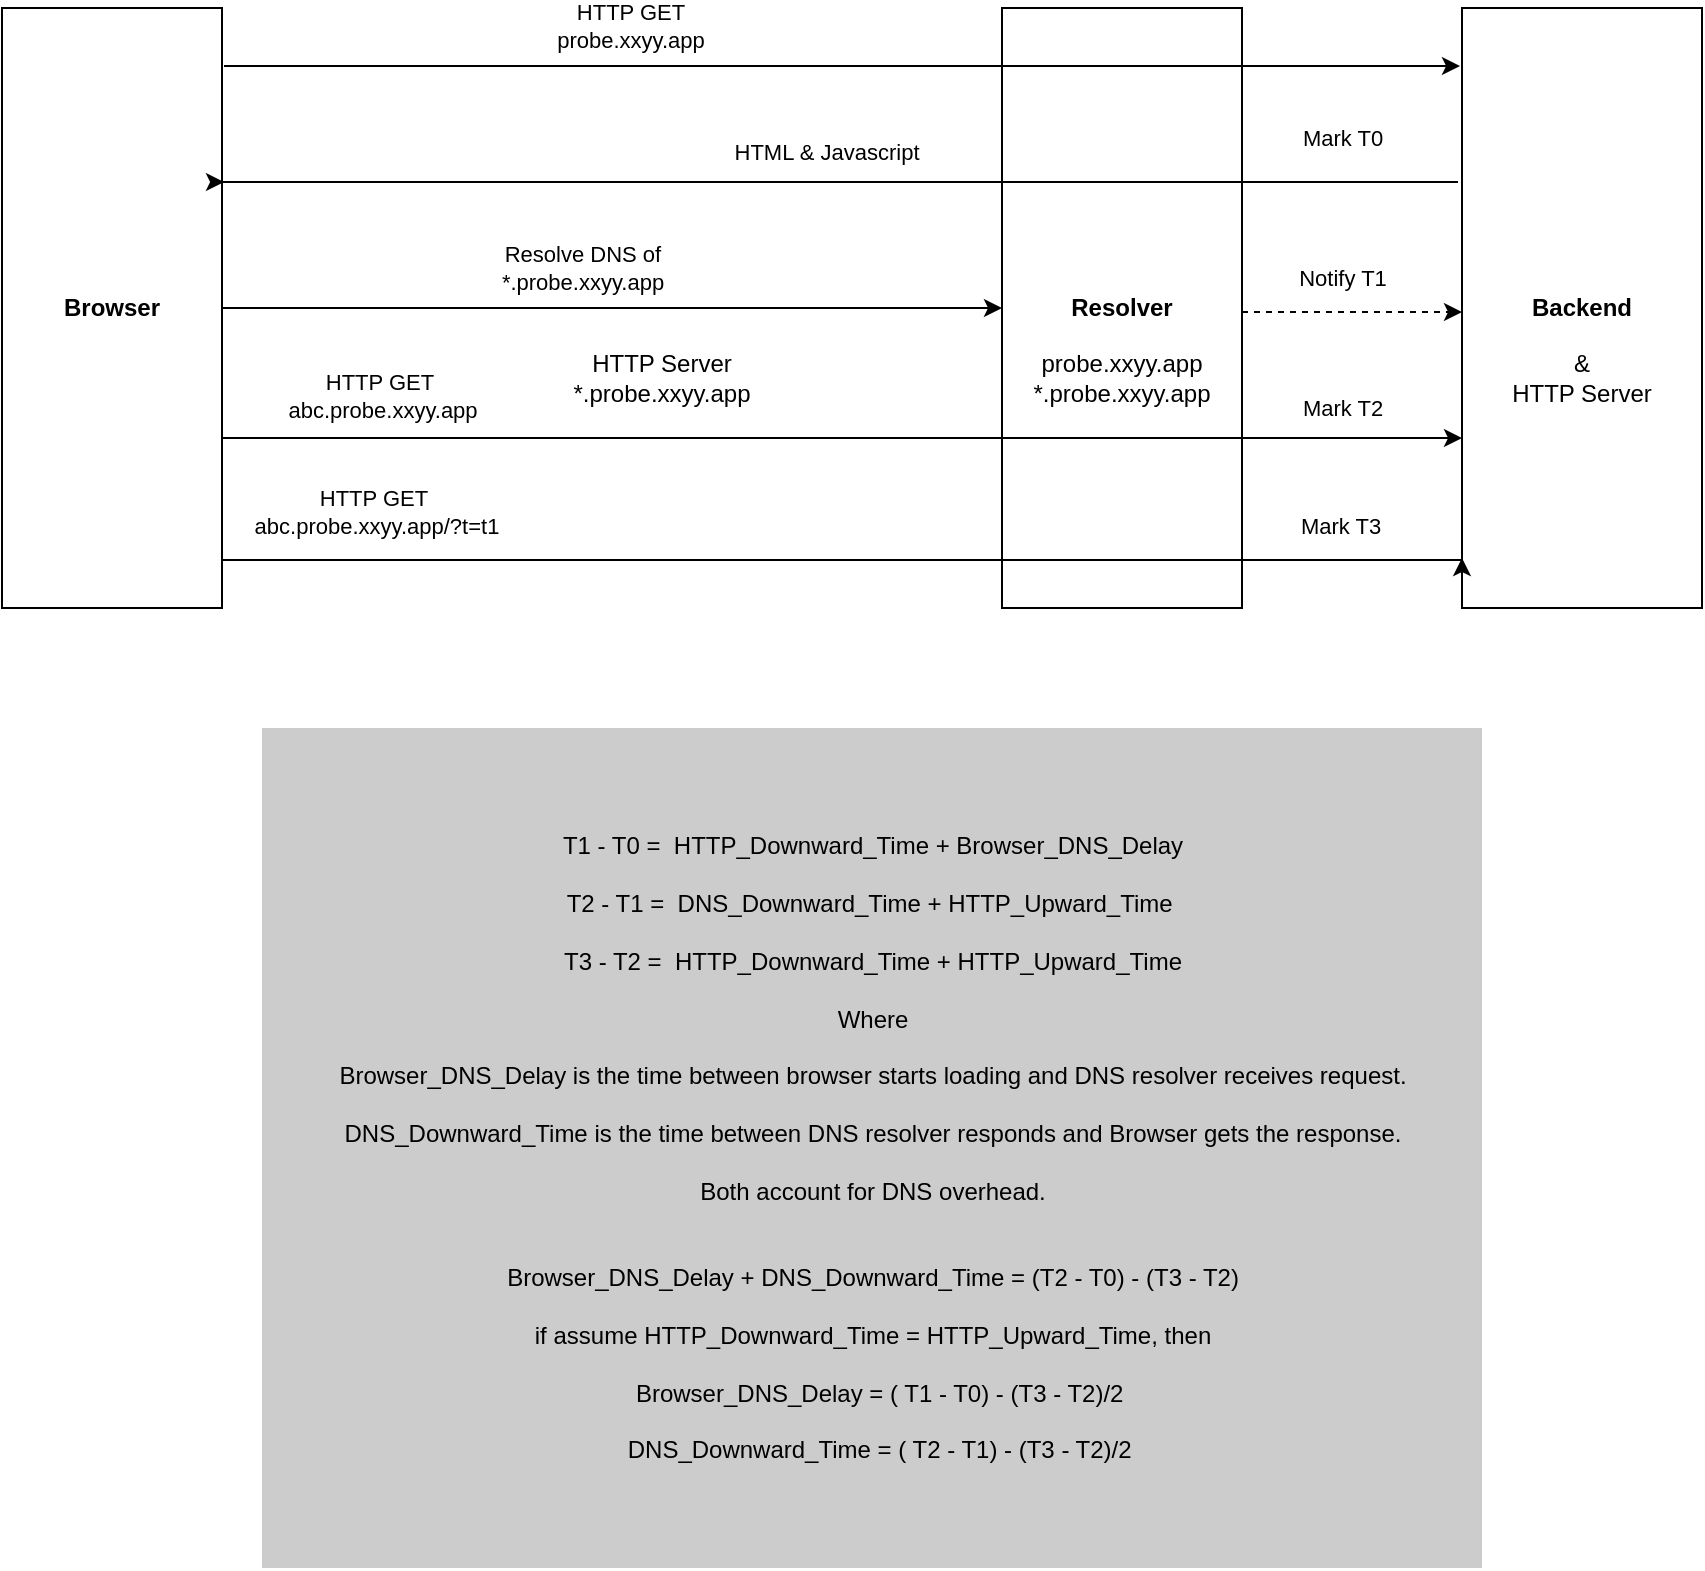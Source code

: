 <mxfile version="24.7.7">
  <diagram name="第 1 页" id="DJJXC9AKWuyp5_yreATE">
    <mxGraphModel dx="1194" dy="697" grid="1" gridSize="10" guides="1" tooltips="1" connect="1" arrows="1" fold="1" page="1" pageScale="1" pageWidth="827" pageHeight="1169" math="0" shadow="0">
      <root>
        <mxCell id="0" />
        <mxCell id="1" parent="0" />
        <mxCell id="idgThhZkejP6E5jO7zT1-2" value="&lt;h4&gt;Browser&lt;/h4&gt;" style="rounded=0;whiteSpace=wrap;html=1;" parent="1" vertex="1">
          <mxGeometry x="50" y="320" width="110" height="300" as="geometry" />
        </mxCell>
        <mxCell id="idgThhZkejP6E5jO7zT1-19" style="edgeStyle=orthogonalEdgeStyle;rounded=0;orthogonalLoop=1;jettySize=auto;html=1;entryX=0;entryY=0.75;entryDx=0;entryDy=0;dashed=1;" parent="1" edge="1">
          <mxGeometry relative="1" as="geometry">
            <mxPoint x="670" y="472" as="sourcePoint" />
            <mxPoint x="780" y="472" as="targetPoint" />
            <Array as="points">
              <mxPoint x="690" y="472" />
              <mxPoint x="690" y="472" />
            </Array>
          </mxGeometry>
        </mxCell>
        <mxCell id="idgThhZkejP6E5jO7zT1-20" value="Notify T1" style="edgeLabel;html=1;align=center;verticalAlign=middle;resizable=0;points=[];" parent="idgThhZkejP6E5jO7zT1-19" vertex="1" connectable="0">
          <mxGeometry x="-0.091" y="1" relative="1" as="geometry">
            <mxPoint y="-16" as="offset" />
          </mxGeometry>
        </mxCell>
        <mxCell id="idgThhZkejP6E5jO7zT1-4" value="&lt;h4&gt;Resolver&lt;/h4&gt;" style="rounded=0;whiteSpace=wrap;html=1;" parent="1" vertex="1">
          <mxGeometry x="550" y="320" width="120" height="300" as="geometry" />
        </mxCell>
        <mxCell id="idgThhZkejP6E5jO7zT1-5" value="&lt;h4&gt;Backend&lt;/h4&gt;" style="rounded=0;whiteSpace=wrap;html=1;" parent="1" vertex="1">
          <mxGeometry x="780" y="320" width="120" height="300" as="geometry" />
        </mxCell>
        <mxCell id="idgThhZkejP6E5jO7zT1-21" style="edgeStyle=orthogonalEdgeStyle;rounded=0;orthogonalLoop=1;jettySize=auto;html=1;" parent="1" edge="1">
          <mxGeometry relative="1" as="geometry">
            <mxPoint x="160" y="535" as="sourcePoint" />
            <mxPoint x="780" y="535" as="targetPoint" />
            <Array as="points">
              <mxPoint x="630" y="535" />
              <mxPoint x="630" y="535" />
            </Array>
          </mxGeometry>
        </mxCell>
        <mxCell id="idgThhZkejP6E5jO7zT1-22" value="HTTP GET&amp;nbsp;&lt;br&gt;abc.probe.xxyy.app" style="edgeLabel;html=1;align=center;verticalAlign=middle;resizable=0;points=[];" parent="idgThhZkejP6E5jO7zT1-21" vertex="1" connectable="0">
          <mxGeometry x="-0.606" y="1" relative="1" as="geometry">
            <mxPoint x="-42" y="-20" as="offset" />
          </mxGeometry>
        </mxCell>
        <mxCell id="idgThhZkejP6E5jO7zT1-23" value="Mark T2" style="edgeLabel;html=1;align=center;verticalAlign=middle;resizable=0;points=[];" parent="idgThhZkejP6E5jO7zT1-21" vertex="1" connectable="0">
          <mxGeometry x="0.819" y="1" relative="1" as="geometry">
            <mxPoint x="-4" y="-14" as="offset" />
          </mxGeometry>
        </mxCell>
        <mxCell id="idgThhZkejP6E5jO7zT1-24" value="probe.xxyy.app&lt;br style=&quot;border-color: var(--border-color);&quot;&gt;*.probe.xxyy.app" style="text;strokeColor=none;align=center;fillColor=none;html=1;verticalAlign=middle;whiteSpace=wrap;rounded=0;" parent="1" vertex="1">
          <mxGeometry x="580" y="490" width="60" height="30" as="geometry" />
        </mxCell>
        <mxCell id="idgThhZkejP6E5jO7zT1-25" value="T1 - T0 = &amp;nbsp;HTTP_Downward_Time +&amp;nbsp;Browser_DNS_Delay&lt;br&gt;&lt;br&gt;T2 - T1 = &amp;nbsp;DNS_Downward_Time +&amp;nbsp;HTTP_Upward_Time&amp;nbsp;&lt;br&gt;&amp;nbsp;&lt;br&gt;T3 - T2 = &amp;nbsp;HTTP_Downward_Time&amp;nbsp;+&amp;nbsp;HTTP_Upward_Time&lt;br&gt;&lt;br&gt;Where&lt;br&gt;&lt;br&gt;Browser_DNS_Delay is the time between browser starts loading and DNS resolver receives request.&lt;br&gt;&lt;br&gt;DNS_Downward_Time is the time between DNS resolver responds and Browser gets the response.&lt;br&gt;&lt;br&gt;Both account for DNS overhead.&lt;br&gt;&lt;br&gt;&lt;br&gt;Browser_DNS_Delay +&amp;nbsp;DNS_Downward_Time = (T2 - T0) - (T3 - T2)&lt;br&gt;&lt;br&gt;if assume&amp;nbsp;HTTP_Downward_Time =&amp;nbsp;HTTP_Upward_Time, then&lt;br&gt;&lt;br&gt;&amp;nbsp;&amp;nbsp;Browser_DNS_Delay = ( T1 - T0) - (T3 - T2)/2&lt;br&gt;&lt;br&gt;&amp;nbsp;&amp;nbsp;DNS_Downward_Time&amp;nbsp;= ( T2 - T1) - (T3 - T2)/2" style="text;strokeColor=none;align=center;fillColor=#CCCCCC;html=1;verticalAlign=middle;rounded=0;labelBackgroundColor=none;fillStyle=auto;" parent="1" vertex="1">
          <mxGeometry x="180" y="680" width="610" height="420" as="geometry" />
        </mxCell>
        <mxCell id="idgThhZkejP6E5jO7zT1-26" value="&amp;amp;&lt;br&gt;HTTP Server" style="text;strokeColor=none;align=center;fillColor=none;html=1;verticalAlign=middle;whiteSpace=wrap;rounded=0;" parent="1" vertex="1">
          <mxGeometry x="795" y="490" width="90" height="30" as="geometry" />
        </mxCell>
        <mxCell id="idgThhZkejP6E5jO7zT1-30" value="HTTP Server&lt;br style=&quot;border-color: var(--border-color);&quot;&gt;*.probe.xxyy.app" style="text;strokeColor=none;align=center;fillColor=none;html=1;verticalAlign=middle;whiteSpace=wrap;rounded=0;" parent="1" vertex="1">
          <mxGeometry x="350" y="490" width="60" height="30" as="geometry" />
        </mxCell>
        <mxCell id="idgThhZkejP6E5jO7zT1-12" style="edgeStyle=orthogonalEdgeStyle;rounded=0;orthogonalLoop=1;jettySize=auto;html=1;" parent="1" edge="1">
          <mxGeometry relative="1" as="geometry">
            <mxPoint x="160" y="470" as="sourcePoint" />
            <mxPoint x="550" y="470" as="targetPoint" />
            <Array as="points">
              <mxPoint x="450" y="470" />
              <mxPoint x="450" y="470" />
            </Array>
          </mxGeometry>
        </mxCell>
        <mxCell id="idgThhZkejP6E5jO7zT1-13" value="Resolve DNS of&lt;br&gt;*.probe.xxyy.app" style="edgeLabel;html=1;align=center;verticalAlign=middle;resizable=0;points=[];" parent="idgThhZkejP6E5jO7zT1-12" vertex="1" connectable="0">
          <mxGeometry x="-0.497" y="2" relative="1" as="geometry">
            <mxPoint x="82" y="-18" as="offset" />
          </mxGeometry>
        </mxCell>
        <mxCell id="idgThhZkejP6E5jO7zT1-32" style="edgeStyle=orthogonalEdgeStyle;rounded=0;orthogonalLoop=1;jettySize=auto;html=1;" parent="1" edge="1">
          <mxGeometry relative="1" as="geometry">
            <mxPoint x="160" y="596" as="sourcePoint" />
            <mxPoint x="780" y="595" as="targetPoint" />
            <Array as="points">
              <mxPoint x="310" y="596" />
              <mxPoint x="310" y="596" />
            </Array>
          </mxGeometry>
        </mxCell>
        <mxCell id="idgThhZkejP6E5jO7zT1-33" value="HTTP GET&amp;nbsp;&lt;br&gt;abc.probe.xxyy.app/?t=t1" style="edgeLabel;html=1;align=center;verticalAlign=middle;resizable=0;points=[];" parent="1" vertex="1" connectable="0">
          <mxGeometry x="240" y="533" as="geometry">
            <mxPoint x="-3" y="39" as="offset" />
          </mxGeometry>
        </mxCell>
        <mxCell id="idgThhZkejP6E5jO7zT1-34" value="Mark T3" style="edgeLabel;html=1;align=center;verticalAlign=middle;resizable=0;points=[];" parent="1" vertex="1" connectable="0">
          <mxGeometry x="720" y="543" as="geometry">
            <mxPoint x="-1" y="36" as="offset" />
          </mxGeometry>
        </mxCell>
        <mxCell id="idgThhZkejP6E5jO7zT1-11" style="edgeStyle=orthogonalEdgeStyle;rounded=0;orthogonalLoop=1;jettySize=auto;html=1;" parent="1" edge="1">
          <mxGeometry relative="1" as="geometry">
            <mxPoint x="161" y="349" as="sourcePoint" />
            <mxPoint x="779" y="349" as="targetPoint" />
            <Array as="points">
              <mxPoint x="201" y="349" />
              <mxPoint x="201" y="349" />
            </Array>
          </mxGeometry>
        </mxCell>
        <mxCell id="idgThhZkejP6E5jO7zT1-15" value="HTTP GET&lt;br&gt;probe.xxyy.app" style="edgeLabel;html=1;align=center;verticalAlign=middle;resizable=0;points=[];" parent="idgThhZkejP6E5jO7zT1-11" vertex="1" connectable="0">
          <mxGeometry x="-0.463" y="1" relative="1" as="geometry">
            <mxPoint x="37" y="-19" as="offset" />
          </mxGeometry>
        </mxCell>
        <mxCell id="idgThhZkejP6E5jO7zT1-9" style="edgeStyle=orthogonalEdgeStyle;rounded=0;orthogonalLoop=1;jettySize=auto;html=1;" parent="1" edge="1">
          <mxGeometry relative="1" as="geometry">
            <mxPoint x="778" y="407" as="sourcePoint" />
            <mxPoint x="161" y="407" as="targetPoint" />
            <Array as="points">
              <mxPoint x="160" y="407" />
            </Array>
          </mxGeometry>
        </mxCell>
        <mxCell id="idgThhZkejP6E5jO7zT1-10" value="HTML &amp;amp; Javascript" style="edgeLabel;html=1;align=center;verticalAlign=middle;resizable=0;points=[];" parent="idgThhZkejP6E5jO7zT1-9" vertex="1" connectable="0">
          <mxGeometry x="-0.133" y="-1" relative="1" as="geometry">
            <mxPoint x="-48" y="-14" as="offset" />
          </mxGeometry>
        </mxCell>
        <mxCell id="TVQrkxT1JQ82To1WuINA-1" value="Mark T0" style="edgeLabel;html=1;align=center;verticalAlign=middle;resizable=0;points=[];" vertex="1" connectable="0" parent="1">
          <mxGeometry x="720" y="385" as="geometry" />
        </mxCell>
      </root>
    </mxGraphModel>
  </diagram>
</mxfile>
